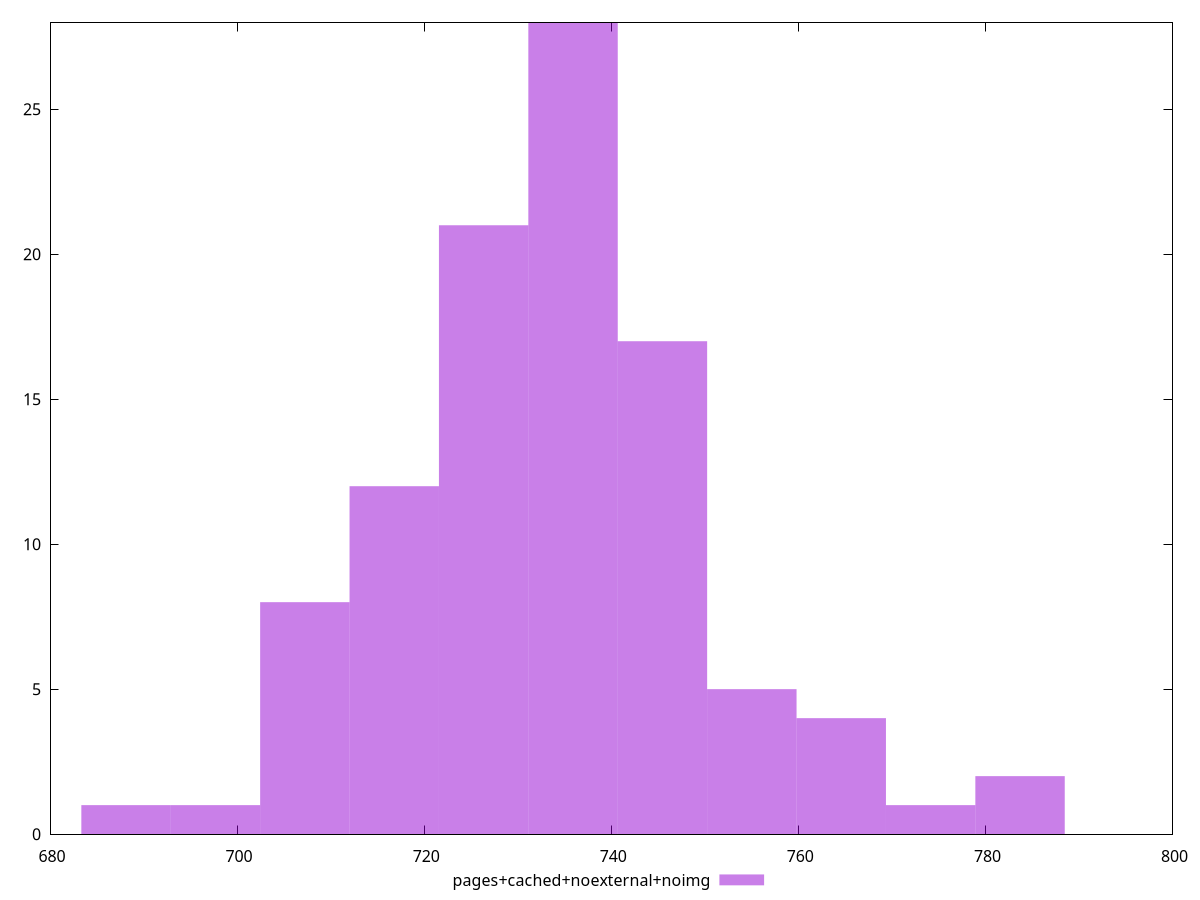 $_pagesCachedNoexternalNoimg <<EOF
755.0303310160007 5
688.1289092804057 1
735.9156390915449 28
745.4729850537728 17
726.3582931293171 21
707.2436012048613 8
716.8009471670892 12
783.7023689026842 2
764.5876769782285 4
697.6862552426335 1
774.1450229404563 1
EOF
set key outside below
set terminal pngcairo
set output "report_00006_2020-11-02T20-21-41.718Z/mainthread-work-breakdown/pages+cached+noexternal+noimg//raw_hist.png"
set yrange [0:28]
set boxwidth 9.557345962227856
set style fill transparent solid 0.5 noborder
plot $_pagesCachedNoexternalNoimg title "pages+cached+noexternal+noimg" with boxes ,
